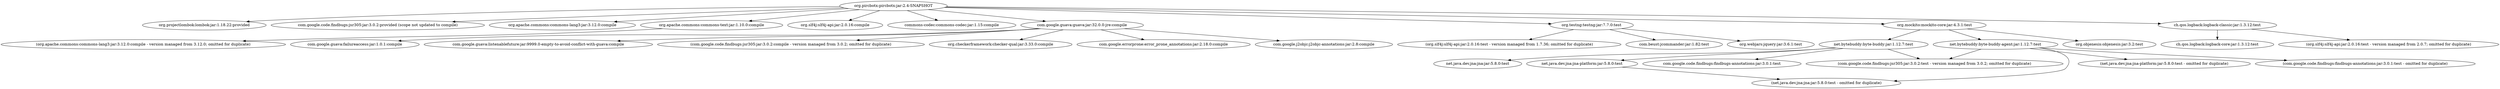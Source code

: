 digraph pircbotx__pircbotx {
	"org.pircbotx:pircbotx:jar:2.4-SNAPSHOT" -> "org.projectlombok:lombok:jar:1.18.22:provided" ; 
	"org.pircbotx:pircbotx:jar:2.4-SNAPSHOT" -> "com.google.code.findbugs:jsr305:jar:3.0.2:provided (scope not updated to compile)" ; 
	"org.pircbotx:pircbotx:jar:2.4-SNAPSHOT" -> "org.apache.commons:commons-lang3:jar:3.12.0:compile" ; 
	"org.pircbotx:pircbotx:jar:2.4-SNAPSHOT" -> "org.apache.commons:commons-text:jar:1.10.0:compile" ; 
	"org.pircbotx:pircbotx:jar:2.4-SNAPSHOT" -> "org.slf4j:slf4j-api:jar:2.0.16:compile" ; 
	"org.pircbotx:pircbotx:jar:2.4-SNAPSHOT" -> "commons-codec:commons-codec:jar:1.15:compile" ; 
	"org.pircbotx:pircbotx:jar:2.4-SNAPSHOT" -> "com.google.guava:guava:jar:32.0.0-jre:compile" ; 
	"org.pircbotx:pircbotx:jar:2.4-SNAPSHOT" -> "org.testng:testng:jar:7.7.0:test" ; 
	"org.pircbotx:pircbotx:jar:2.4-SNAPSHOT" -> "org.mockito:mockito-core:jar:4.3.1:test" ; 
	"org.pircbotx:pircbotx:jar:2.4-SNAPSHOT" -> "ch.qos.logback:logback-classic:jar:1.3.12:test" ; 
	"org.apache.commons:commons-text:jar:1.10.0:compile" -> "(org.apache.commons:commons-lang3:jar:3.12.0:compile - version managed from 3.12.0; omitted for duplicate)" ; 
	"com.google.guava:guava:jar:32.0.0-jre:compile" -> "com.google.guava:failureaccess:jar:1.0.1:compile" ; 
	"com.google.guava:guava:jar:32.0.0-jre:compile" -> "com.google.guava:listenablefuture:jar:9999.0-empty-to-avoid-conflict-with-guava:compile" ; 
	"com.google.guava:guava:jar:32.0.0-jre:compile" -> "(com.google.code.findbugs:jsr305:jar:3.0.2:compile - version managed from 3.0.2; omitted for duplicate)" ; 
	"com.google.guava:guava:jar:32.0.0-jre:compile" -> "org.checkerframework:checker-qual:jar:3.33.0:compile" ; 
	"com.google.guava:guava:jar:32.0.0-jre:compile" -> "com.google.errorprone:error_prone_annotations:jar:2.18.0:compile" ; 
	"com.google.guava:guava:jar:32.0.0-jre:compile" -> "com.google.j2objc:j2objc-annotations:jar:2.8:compile" ; 
	"org.testng:testng:jar:7.7.0:test" -> "(org.slf4j:slf4j-api:jar:2.0.16:test - version managed from 1.7.36; omitted for duplicate)" ; 
	"org.testng:testng:jar:7.7.0:test" -> "com.beust:jcommander:jar:1.82:test" ; 
	"org.testng:testng:jar:7.7.0:test" -> "org.webjars:jquery:jar:3.6.1:test" ; 
	"org.mockito:mockito-core:jar:4.3.1:test" -> "net.bytebuddy:byte-buddy:jar:1.12.7:test" ; 
	"org.mockito:mockito-core:jar:4.3.1:test" -> "net.bytebuddy:byte-buddy-agent:jar:1.12.7:test" ; 
	"org.mockito:mockito-core:jar:4.3.1:test" -> "org.objenesis:objenesis:jar:3.2:test" ; 
	"net.bytebuddy:byte-buddy:jar:1.12.7:test" -> "net.java.dev.jna:jna:jar:5.8.0:test" ; 
	"net.bytebuddy:byte-buddy:jar:1.12.7:test" -> "net.java.dev.jna:jna-platform:jar:5.8.0:test" ; 
	"net.bytebuddy:byte-buddy:jar:1.12.7:test" -> "com.google.code.findbugs:findbugs-annotations:jar:3.0.1:test" ; 
	"net.bytebuddy:byte-buddy:jar:1.12.7:test" -> "(com.google.code.findbugs:jsr305:jar:3.0.2:test - version managed from 3.0.2; omitted for duplicate)" ; 
	"net.java.dev.jna:jna-platform:jar:5.8.0:test" -> "(net.java.dev.jna:jna:jar:5.8.0:test - omitted for duplicate)" ; 
	"net.bytebuddy:byte-buddy-agent:jar:1.12.7:test" -> "(net.java.dev.jna:jna:jar:5.8.0:test - omitted for duplicate)" ; 
	"net.bytebuddy:byte-buddy-agent:jar:1.12.7:test" -> "(net.java.dev.jna:jna-platform:jar:5.8.0:test - omitted for duplicate)" ; 
	"net.bytebuddy:byte-buddy-agent:jar:1.12.7:test" -> "(com.google.code.findbugs:findbugs-annotations:jar:3.0.1:test - omitted for duplicate)" ; 
	"net.bytebuddy:byte-buddy-agent:jar:1.12.7:test" -> "(com.google.code.findbugs:jsr305:jar:3.0.2:test - version managed from 3.0.2; omitted for duplicate)" ; 
	"ch.qos.logback:logback-classic:jar:1.3.12:test" -> "ch.qos.logback:logback-core:jar:1.3.12:test" ; 
	"ch.qos.logback:logback-classic:jar:1.3.12:test" -> "(org.slf4j:slf4j-api:jar:2.0.16:test - version managed from 2.0.7; omitted for duplicate)" ; 
}
